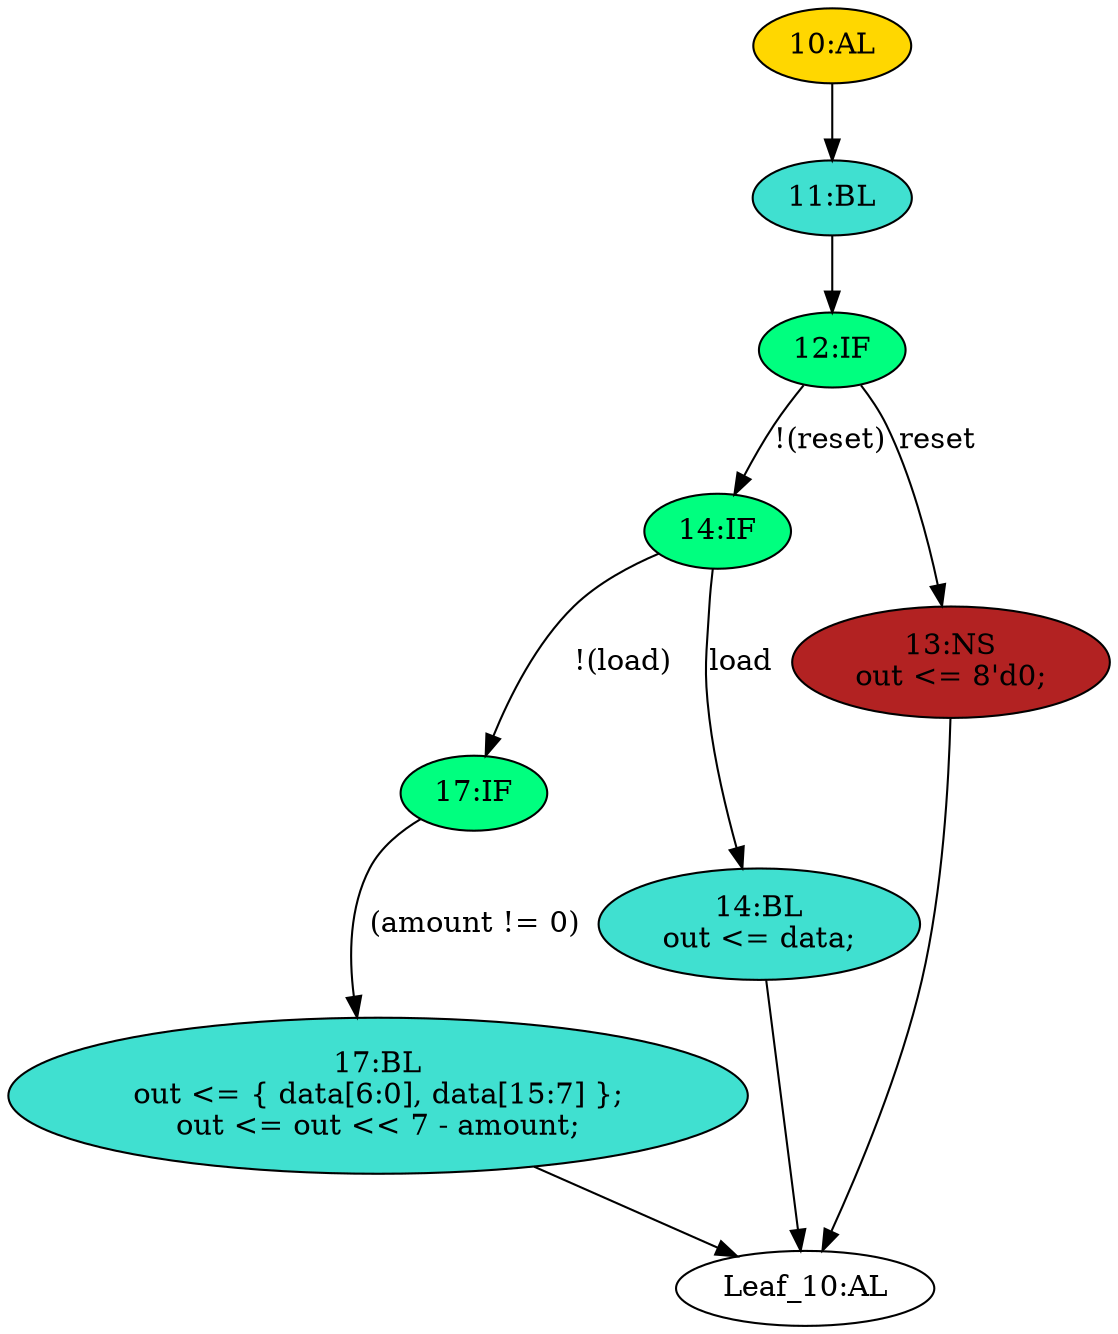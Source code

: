 strict digraph "" {
	node [label="\N"];
	"10:AL"	[ast="<pyverilog.vparser.ast.Always object at 0x7f83b8297410>",
		clk_sens=True,
		fillcolor=gold,
		label="10:AL",
		sens="['clk']",
		statements="[]",
		style=filled,
		typ=Always,
		use_var="['load', 'reset', 'amount', 'data', 'out']"];
	"11:BL"	[ast="<pyverilog.vparser.ast.Block object at 0x7f83b82975d0>",
		fillcolor=turquoise,
		label="11:BL",
		statements="[]",
		style=filled,
		typ=Block];
	"10:AL" -> "11:BL"	[cond="[]",
		lineno=None];
	"17:IF"	[ast="<pyverilog.vparser.ast.IfStatement object at 0x7f83b8297750>",
		fillcolor=springgreen,
		label="17:IF",
		statements="[]",
		style=filled,
		typ=IfStatement];
	"17:BL"	[ast="<pyverilog.vparser.ast.Block object at 0x7f83b8297850>",
		fillcolor=turquoise,
		label="17:BL
out <= { data[6:0], data[15:7] };
out <= out << 7 - amount;",
		statements="[<pyverilog.vparser.ast.NonblockingSubstitution object at 0x7f83b8297890>, <pyverilog.vparser.ast.NonblockingSubstitution object \
at 0x7f83b828b190>]",
		style=filled,
		typ=Block];
	"17:IF" -> "17:BL"	[cond="['amount']",
		label="(amount != 0)",
		lineno=17];
	"14:BL"	[ast="<pyverilog.vparser.ast.Block object at 0x7f83b828b490>",
		fillcolor=turquoise,
		label="14:BL
out <= data;",
		statements="[<pyverilog.vparser.ast.NonblockingSubstitution object at 0x7f83b828b4d0>]",
		style=filled,
		typ=Block];
	"Leaf_10:AL"	[def_var="['out']",
		label="Leaf_10:AL"];
	"14:BL" -> "Leaf_10:AL"	[cond="[]",
		lineno=None];
	"12:IF"	[ast="<pyverilog.vparser.ast.IfStatement object at 0x7f83b8297790>",
		fillcolor=springgreen,
		label="12:IF",
		statements="[]",
		style=filled,
		typ=IfStatement];
	"14:IF"	[ast="<pyverilog.vparser.ast.IfStatement object at 0x7f83b8297710>",
		fillcolor=springgreen,
		label="14:IF",
		statements="[]",
		style=filled,
		typ=IfStatement];
	"12:IF" -> "14:IF"	[cond="['reset']",
		label="!(reset)",
		lineno=12];
	"13:NS"	[ast="<pyverilog.vparser.ast.NonblockingSubstitution object at 0x7f83b828b650>",
		fillcolor=firebrick,
		label="13:NS
out <= 8'd0;",
		statements="[<pyverilog.vparser.ast.NonblockingSubstitution object at 0x7f83b828b650>]",
		style=filled,
		typ=NonblockingSubstitution];
	"12:IF" -> "13:NS"	[cond="['reset']",
		label=reset,
		lineno=12];
	"17:BL" -> "Leaf_10:AL"	[cond="[]",
		lineno=None];
	"11:BL" -> "12:IF"	[cond="[]",
		lineno=None];
	"14:IF" -> "17:IF"	[cond="['load']",
		label="!(load)",
		lineno=14];
	"14:IF" -> "14:BL"	[cond="['load']",
		label=load,
		lineno=14];
	"13:NS" -> "Leaf_10:AL"	[cond="[]",
		lineno=None];
}
